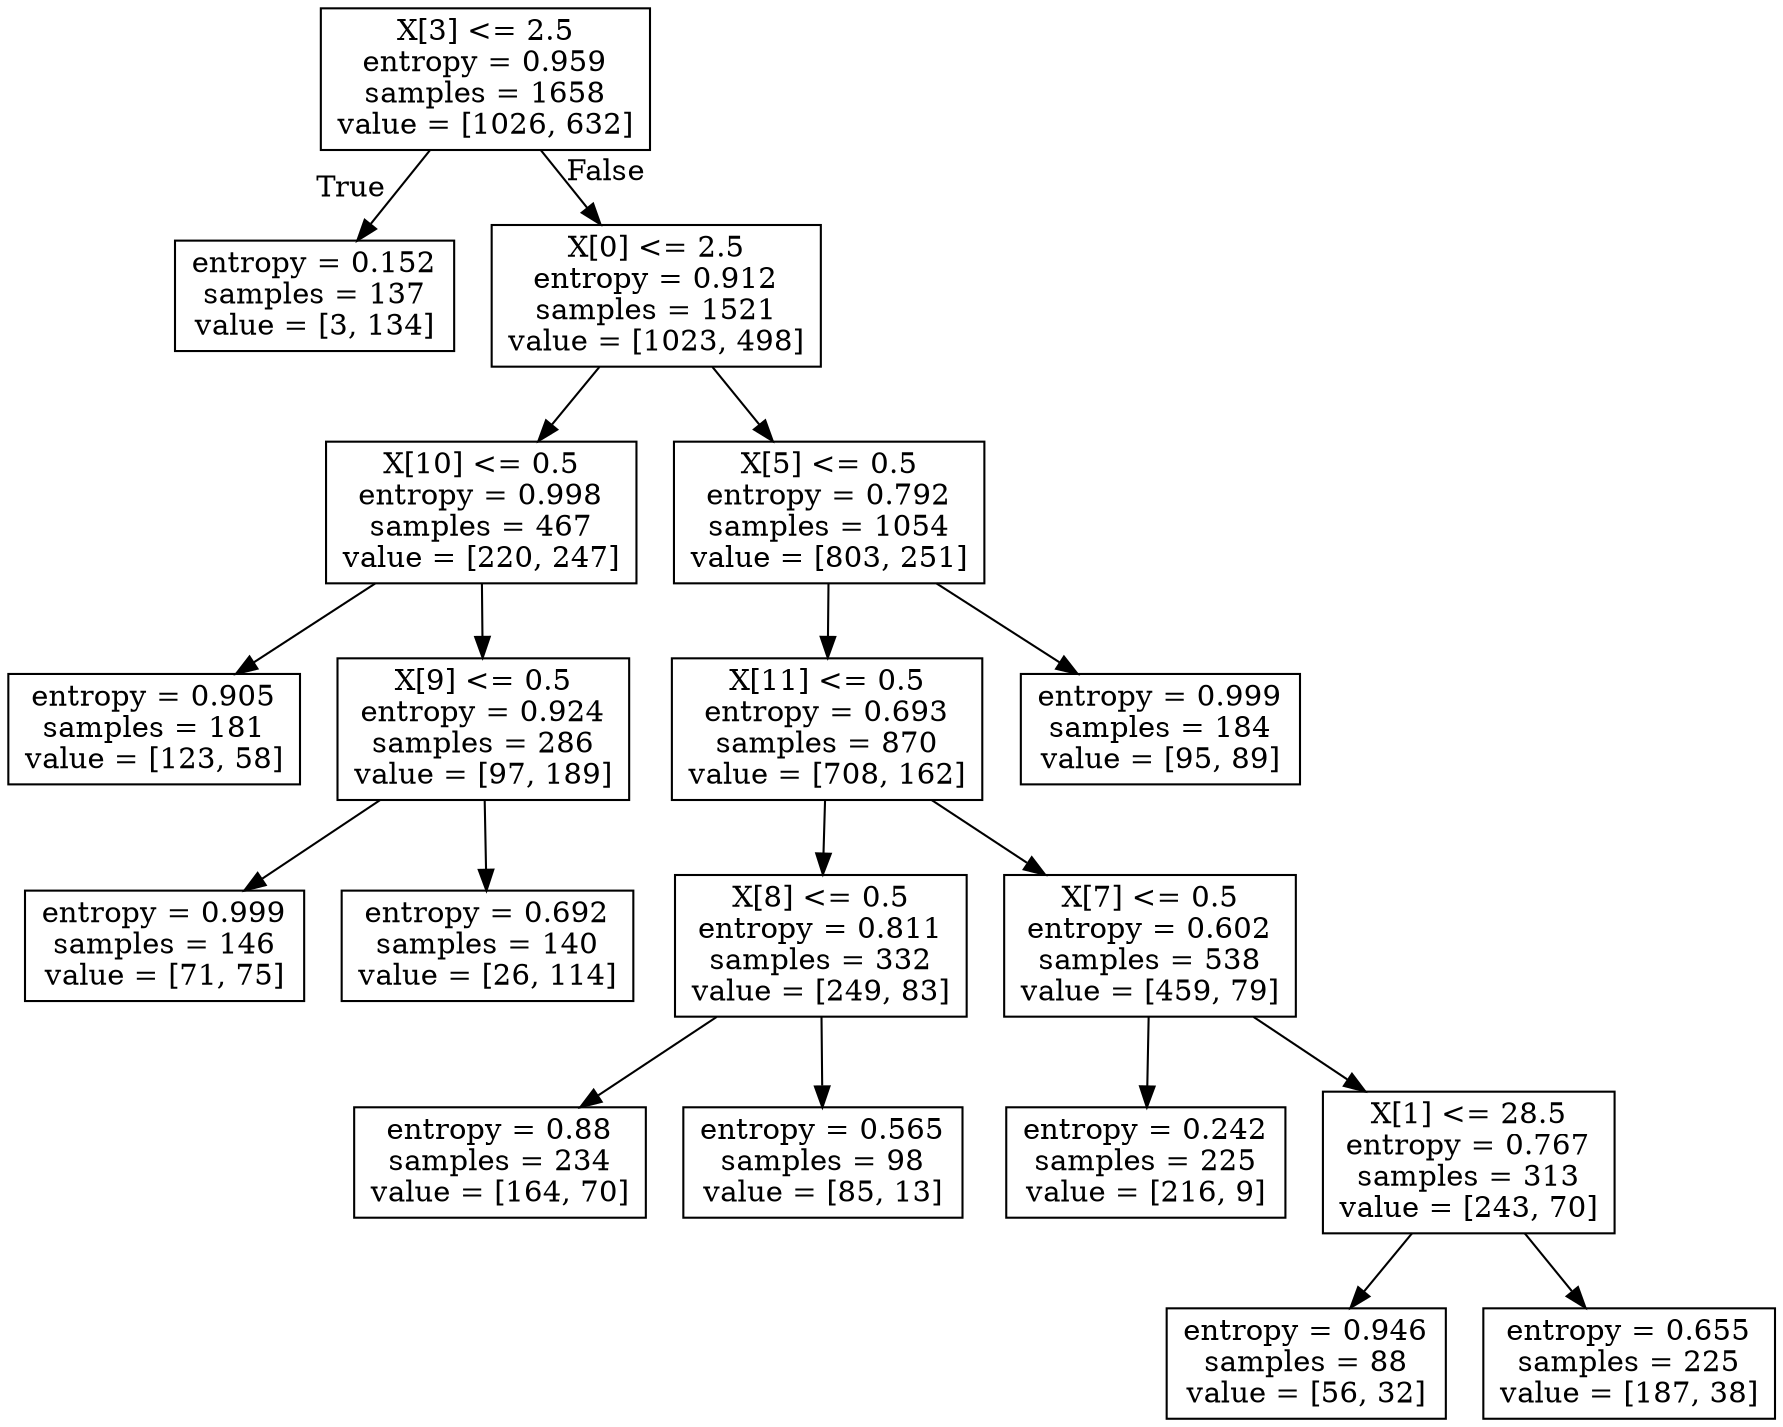 digraph Tree {
node [shape=box] ;
0 [label="X[3] <= 2.5\nentropy = 0.959\nsamples = 1658\nvalue = [1026, 632]"] ;
1 [label="entropy = 0.152\nsamples = 137\nvalue = [3, 134]"] ;
0 -> 1 [labeldistance=2.5, labelangle=45, headlabel="True"] ;
2 [label="X[0] <= 2.5\nentropy = 0.912\nsamples = 1521\nvalue = [1023, 498]"] ;
0 -> 2 [labeldistance=2.5, labelangle=-45, headlabel="False"] ;
3 [label="X[10] <= 0.5\nentropy = 0.998\nsamples = 467\nvalue = [220, 247]"] ;
2 -> 3 ;
7 [label="entropy = 0.905\nsamples = 181\nvalue = [123, 58]"] ;
3 -> 7 ;
8 [label="X[9] <= 0.5\nentropy = 0.924\nsamples = 286\nvalue = [97, 189]"] ;
3 -> 8 ;
9 [label="entropy = 0.999\nsamples = 146\nvalue = [71, 75]"] ;
8 -> 9 ;
10 [label="entropy = 0.692\nsamples = 140\nvalue = [26, 114]"] ;
8 -> 10 ;
4 [label="X[5] <= 0.5\nentropy = 0.792\nsamples = 1054\nvalue = [803, 251]"] ;
2 -> 4 ;
5 [label="X[11] <= 0.5\nentropy = 0.693\nsamples = 870\nvalue = [708, 162]"] ;
4 -> 5 ;
11 [label="X[8] <= 0.5\nentropy = 0.811\nsamples = 332\nvalue = [249, 83]"] ;
5 -> 11 ;
17 [label="entropy = 0.88\nsamples = 234\nvalue = [164, 70]"] ;
11 -> 17 ;
18 [label="entropy = 0.565\nsamples = 98\nvalue = [85, 13]"] ;
11 -> 18 ;
12 [label="X[7] <= 0.5\nentropy = 0.602\nsamples = 538\nvalue = [459, 79]"] ;
5 -> 12 ;
13 [label="entropy = 0.242\nsamples = 225\nvalue = [216, 9]"] ;
12 -> 13 ;
14 [label="X[1] <= 28.5\nentropy = 0.767\nsamples = 313\nvalue = [243, 70]"] ;
12 -> 14 ;
15 [label="entropy = 0.946\nsamples = 88\nvalue = [56, 32]"] ;
14 -> 15 ;
16 [label="entropy = 0.655\nsamples = 225\nvalue = [187, 38]"] ;
14 -> 16 ;
6 [label="entropy = 0.999\nsamples = 184\nvalue = [95, 89]"] ;
4 -> 6 ;
}